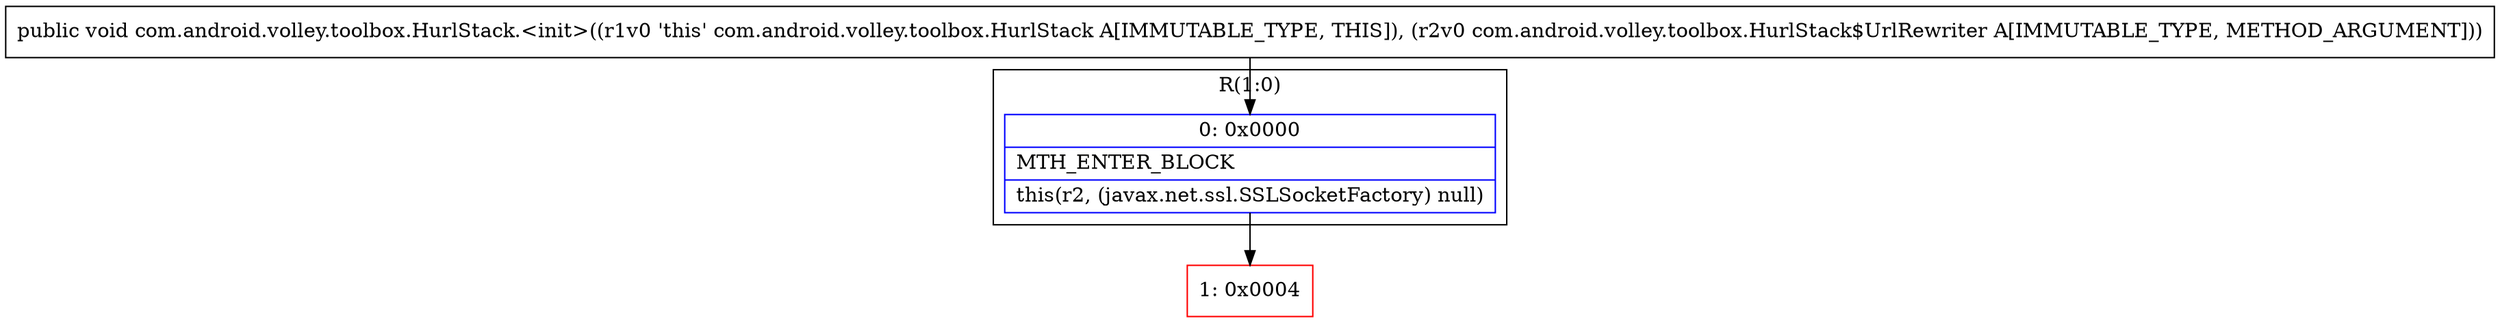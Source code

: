 digraph "CFG forcom.android.volley.toolbox.HurlStack.\<init\>(Lcom\/android\/volley\/toolbox\/HurlStack$UrlRewriter;)V" {
subgraph cluster_Region_481503463 {
label = "R(1:0)";
node [shape=record,color=blue];
Node_0 [shape=record,label="{0\:\ 0x0000|MTH_ENTER_BLOCK\l|this(r2, (javax.net.ssl.SSLSocketFactory) null)\l}"];
}
Node_1 [shape=record,color=red,label="{1\:\ 0x0004}"];
MethodNode[shape=record,label="{public void com.android.volley.toolbox.HurlStack.\<init\>((r1v0 'this' com.android.volley.toolbox.HurlStack A[IMMUTABLE_TYPE, THIS]), (r2v0 com.android.volley.toolbox.HurlStack$UrlRewriter A[IMMUTABLE_TYPE, METHOD_ARGUMENT])) }"];
MethodNode -> Node_0;
Node_0 -> Node_1;
}

